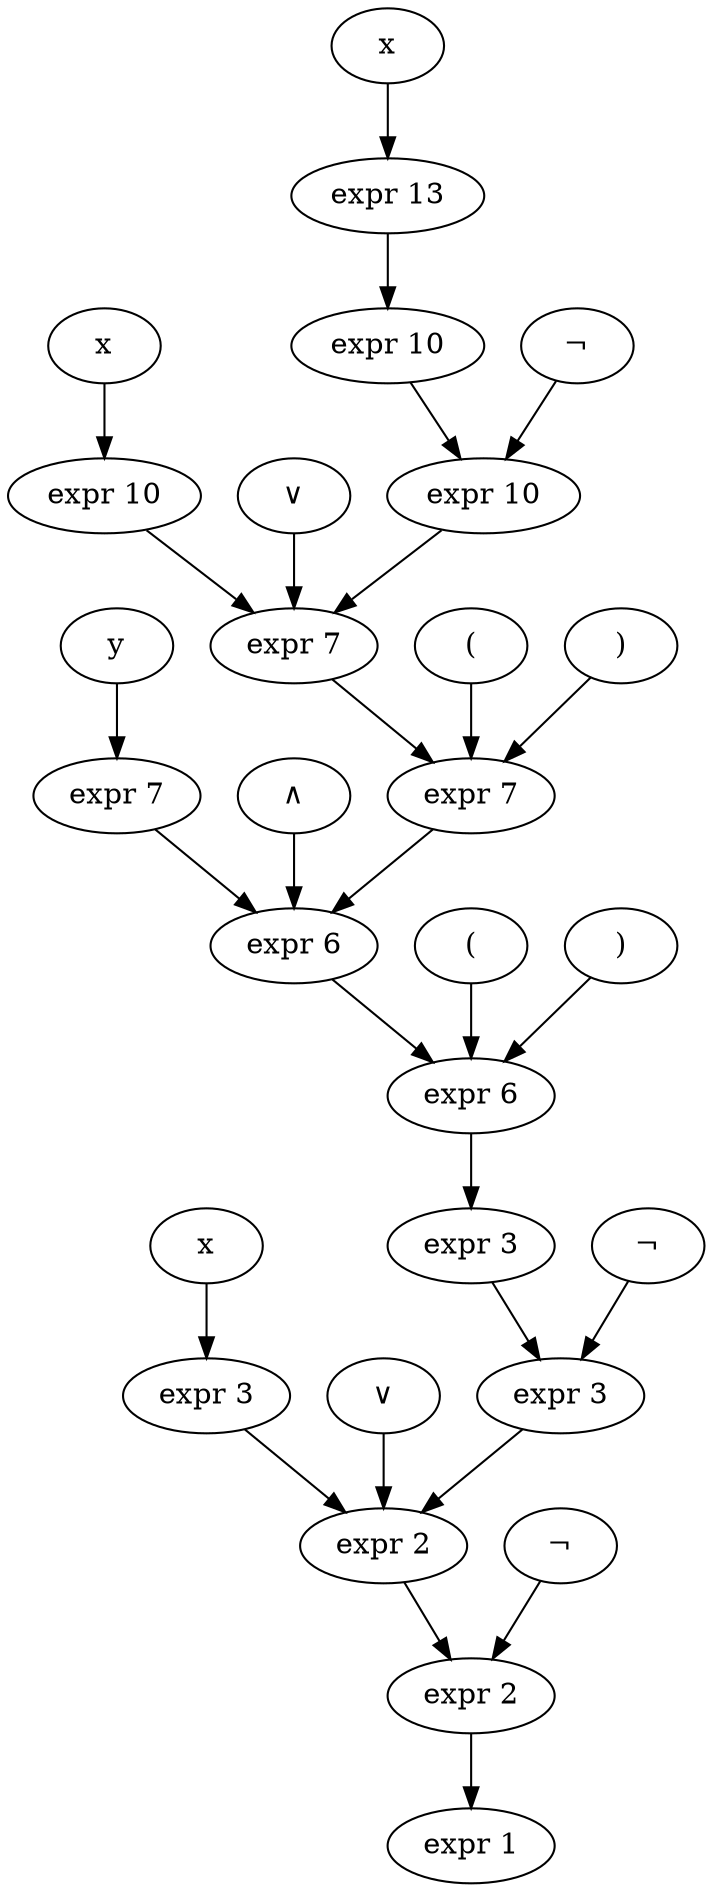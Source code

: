 // FormulaDot
digraph {
	"expr 1" [label="expr 1"]
	"superior 2" [label="expr 2"]
	"expr 2" [label="expr 2"]
	"not 2" [label="¬"]
	"not 2" -> "superior 2"
	"expr 2" -> "superior 2"
	"superior 2" -> "expr 1"
	"expr 3" [label="expr 3"]
	"const 3" [label=x]
	"const 3" -> "expr 3"
	"expr 3" -> "expr 2"
	"op 4" [label="∨"]
	"op 4" -> "expr 2"
	"superior 5" [label="expr 3"]
	"expr 5" [label="expr 3"]
	"not 5" [label="¬"]
	"not 5" -> "superior 5"
	"expr 5" -> "superior 5"
	"superior 5" -> "expr 2"
	"superior 6" [label="expr 6"]
	"expr 6" [label="expr 6"]
	"lparen 6" [label="("]
	"lparen 6" -> "superior 6"
	"expr 6" -> "superior 6"
	"superior 6" -> "expr 5"
	"expr 7" [label="expr 7"]
	"const 7" [label=y]
	"const 7" -> "expr 7"
	"expr 7" -> "expr 6"
	"op 8" [label="∧"]
	"op 8" -> "expr 6"
	"superior 9" [label="expr 7"]
	"expr 9" [label="expr 7"]
	"lparen 9" [label="("]
	"lparen 9" -> "superior 9"
	"expr 9" -> "superior 9"
	"superior 9" -> "expr 6"
	"expr 10" [label="expr 10"]
	"const 10" [label=x]
	"const 10" -> "expr 10"
	"expr 10" -> "expr 9"
	"op 11" [label="∨"]
	"op 11" -> "expr 9"
	"superior 12" [label="expr 10"]
	"expr 12" [label="expr 10"]
	"not 12" [label="¬"]
	"not 12" -> "superior 12"
	"expr 12" -> "superior 12"
	"superior 12" -> "expr 9"
	"expr 13" [label="expr 13"]
	"const 13" [label=x]
	"const 13" -> "expr 13"
	"expr 13" -> "expr 12"
	"rparen 14" [label=")"]
	"rparen 14" -> "superior 9"
	"rparen 15" [label=")"]
	"rparen 15" -> "superior 6"
}
